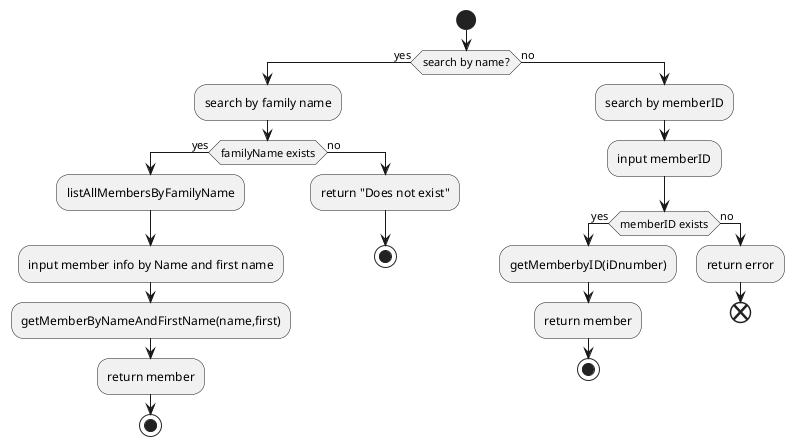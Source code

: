 @startuml
start;
if(search by name?) then(yes);
:search by family name;
       if(familyName exists) then(yes)
            :listAllMembersByFamilyName;
            :input member info by Name and first name;
            :getMemberByNameAndFirstName(name,first);
            :return member;
            stop;
        else(no)
        :return "Does not exist";
        stop;
        endif;
else(no);
 :search by memberID;
 :input memberID;
 if(memberID exists) then(yes)
 :getMemberbyID(iDnumber);
 :return member;
 stop
 else(no)
 :return error;
 end
 endif;









@enduml